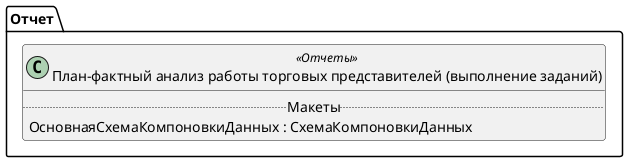 ﻿@startuml ПланФактныйАнализРаботыТорговыхПредставителейПоСумме
'!include templates.wsd
'..\include templates.wsd
class Отчет.ПланФактныйАнализРаботыТорговыхПредставителейПоСумме as "План-фактный анализ работы торговых представителей (выполнение заданий)" <<Отчеты>>
{
..Макеты..
ОсновнаяСхемаКомпоновкиДанных : СхемаКомпоновкиДанных
}
@enduml

